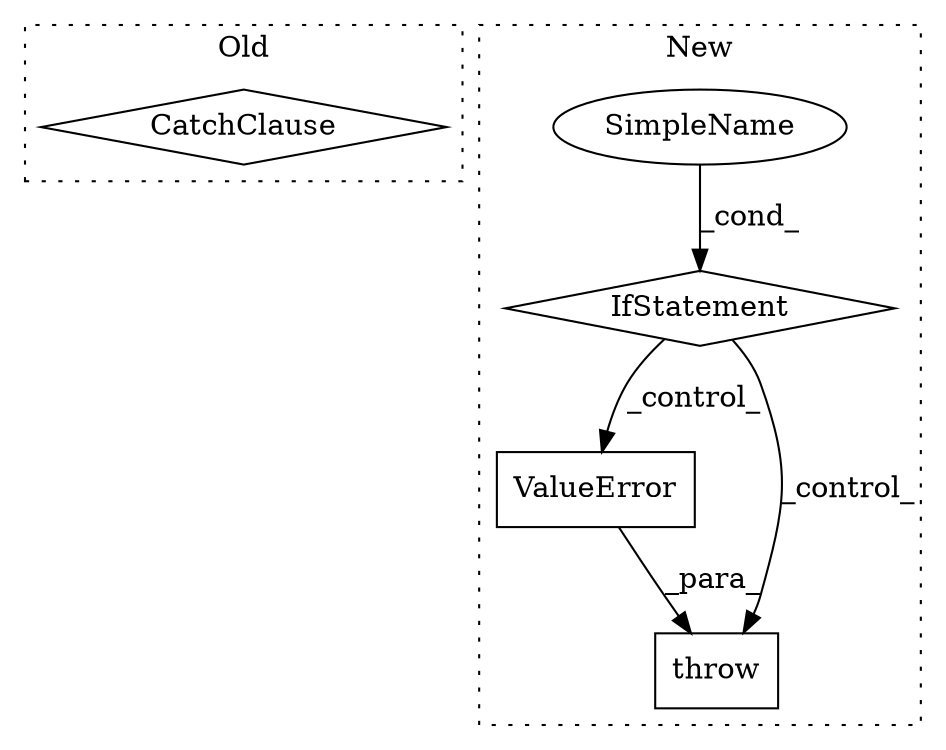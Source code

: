 digraph G {
subgraph cluster0 {
1 [label="CatchClause" a="12" s="528,566" l="13,2" shape="diamond"];
label = "Old";
style="dotted";
}
subgraph cluster1 {
2 [label="ValueError" a="32" s="1248,1302" l="11,1" shape="box"];
3 [label="IfStatement" a="25" s="1202,1230" l="4,2" shape="diamond"];
4 [label="SimpleName" a="42" s="" l="" shape="ellipse"];
5 [label="throw" a="53" s="1242" l="6" shape="box"];
label = "New";
style="dotted";
}
2 -> 5 [label="_para_"];
3 -> 5 [label="_control_"];
3 -> 2 [label="_control_"];
4 -> 3 [label="_cond_"];
}